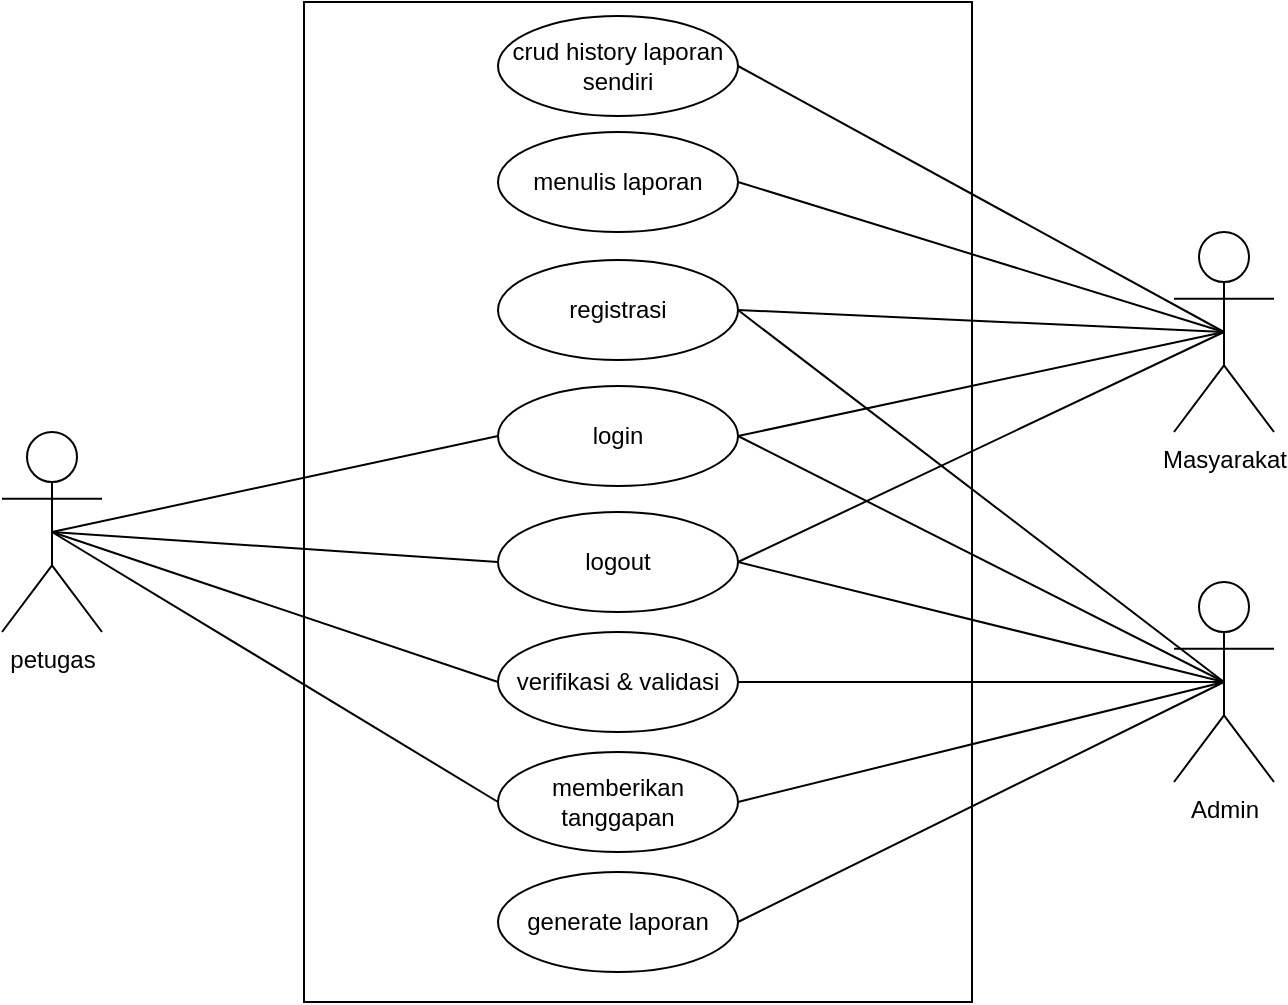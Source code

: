 <mxfile version="26.2.13">
  <diagram name="Page-1" id="GyjrU9ZlSgfI-yeVk8re">
    <mxGraphModel dx="886" dy="544" grid="0" gridSize="10" guides="1" tooltips="1" connect="1" arrows="1" fold="1" page="1" pageScale="1" pageWidth="3300" pageHeight="2339" math="0" shadow="0">
      <root>
        <mxCell id="0" />
        <mxCell id="1" parent="0" />
        <mxCell id="D88Sw9c7ocYwhjr1b84T-1" value="" style="rounded=0;whiteSpace=wrap;html=1;fillColor=none;" parent="1" vertex="1">
          <mxGeometry x="283" y="25" width="334" height="500" as="geometry" />
        </mxCell>
        <mxCell id="D88Sw9c7ocYwhjr1b84T-27" style="rounded=0;orthogonalLoop=1;jettySize=auto;html=1;exitX=0.5;exitY=0.5;exitDx=0;exitDy=0;exitPerimeter=0;entryX=1;entryY=0.5;entryDx=0;entryDy=0;endArrow=none;startFill=0;" parent="1" source="D88Sw9c7ocYwhjr1b84T-2" target="D88Sw9c7ocYwhjr1b84T-11" edge="1">
          <mxGeometry relative="1" as="geometry" />
        </mxCell>
        <mxCell id="D88Sw9c7ocYwhjr1b84T-28" style="rounded=0;orthogonalLoop=1;jettySize=auto;html=1;exitX=0.5;exitY=0.5;exitDx=0;exitDy=0;exitPerimeter=0;entryX=1;entryY=0.5;entryDx=0;entryDy=0;endArrow=none;startFill=0;" parent="1" source="D88Sw9c7ocYwhjr1b84T-2" target="D88Sw9c7ocYwhjr1b84T-10" edge="1">
          <mxGeometry relative="1" as="geometry" />
        </mxCell>
        <mxCell id="D88Sw9c7ocYwhjr1b84T-34" style="rounded=0;orthogonalLoop=1;jettySize=auto;html=1;exitX=0.5;exitY=0.5;exitDx=0;exitDy=0;exitPerimeter=0;entryX=1;entryY=0.5;entryDx=0;entryDy=0;endArrow=none;startFill=0;" parent="1" source="D88Sw9c7ocYwhjr1b84T-2" target="D88Sw9c7ocYwhjr1b84T-12" edge="1">
          <mxGeometry relative="1" as="geometry" />
        </mxCell>
        <mxCell id="D88Sw9c7ocYwhjr1b84T-35" style="rounded=0;orthogonalLoop=1;jettySize=auto;html=1;exitX=0.5;exitY=0.5;exitDx=0;exitDy=0;exitPerimeter=0;entryX=1;entryY=0.5;entryDx=0;entryDy=0;endArrow=none;startFill=0;" parent="1" source="D88Sw9c7ocYwhjr1b84T-2" target="D88Sw9c7ocYwhjr1b84T-14" edge="1">
          <mxGeometry relative="1" as="geometry" />
        </mxCell>
        <mxCell id="D88Sw9c7ocYwhjr1b84T-36" style="rounded=0;orthogonalLoop=1;jettySize=auto;html=1;exitX=0.5;exitY=0.5;exitDx=0;exitDy=0;exitPerimeter=0;entryX=1;entryY=0.5;entryDx=0;entryDy=0;endArrow=none;startFill=0;" parent="1" source="D88Sw9c7ocYwhjr1b84T-2" target="D88Sw9c7ocYwhjr1b84T-15" edge="1">
          <mxGeometry relative="1" as="geometry" />
        </mxCell>
        <mxCell id="UFgQwdJ-DHZkpt7VEaB5-1" style="rounded=0;orthogonalLoop=1;jettySize=auto;html=1;exitX=0.5;exitY=0.5;exitDx=0;exitDy=0;exitPerimeter=0;entryX=1;entryY=0.5;entryDx=0;entryDy=0;endArrow=none;startFill=0;" parent="1" source="D88Sw9c7ocYwhjr1b84T-2" target="D88Sw9c7ocYwhjr1b84T-8" edge="1">
          <mxGeometry relative="1" as="geometry" />
        </mxCell>
        <mxCell id="D88Sw9c7ocYwhjr1b84T-2" value="Admin" style="shape=umlActor;verticalLabelPosition=bottom;verticalAlign=top;html=1;outlineConnect=0;fillColor=none;" parent="1" vertex="1">
          <mxGeometry x="718" y="315" width="50" height="100" as="geometry" />
        </mxCell>
        <mxCell id="D88Sw9c7ocYwhjr1b84T-30" style="rounded=0;orthogonalLoop=1;jettySize=auto;html=1;exitX=0.5;exitY=0.5;exitDx=0;exitDy=0;exitPerimeter=0;entryX=0;entryY=0.5;entryDx=0;entryDy=0;endArrow=none;startFill=0;" parent="1" source="D88Sw9c7ocYwhjr1b84T-3" target="D88Sw9c7ocYwhjr1b84T-11" edge="1">
          <mxGeometry relative="1" as="geometry" />
        </mxCell>
        <mxCell id="D88Sw9c7ocYwhjr1b84T-31" style="rounded=0;orthogonalLoop=1;jettySize=auto;html=1;exitX=0.5;exitY=0.5;exitDx=0;exitDy=0;exitPerimeter=0;entryX=0;entryY=0.5;entryDx=0;entryDy=0;endArrow=none;startFill=0;" parent="1" source="D88Sw9c7ocYwhjr1b84T-3" target="D88Sw9c7ocYwhjr1b84T-10" edge="1">
          <mxGeometry relative="1" as="geometry" />
        </mxCell>
        <mxCell id="D88Sw9c7ocYwhjr1b84T-32" style="rounded=0;orthogonalLoop=1;jettySize=auto;html=1;exitX=0.5;exitY=0.5;exitDx=0;exitDy=0;exitPerimeter=0;entryX=0;entryY=0.5;entryDx=0;entryDy=0;endArrow=none;startFill=0;" parent="1" source="D88Sw9c7ocYwhjr1b84T-3" target="D88Sw9c7ocYwhjr1b84T-12" edge="1">
          <mxGeometry relative="1" as="geometry" />
        </mxCell>
        <mxCell id="D88Sw9c7ocYwhjr1b84T-33" style="rounded=0;orthogonalLoop=1;jettySize=auto;html=1;exitX=0.5;exitY=0.5;exitDx=0;exitDy=0;exitPerimeter=0;entryX=0;entryY=0.5;entryDx=0;entryDy=0;endArrow=none;startFill=0;" parent="1" source="D88Sw9c7ocYwhjr1b84T-3" target="D88Sw9c7ocYwhjr1b84T-14" edge="1">
          <mxGeometry relative="1" as="geometry" />
        </mxCell>
        <mxCell id="D88Sw9c7ocYwhjr1b84T-3" value="petugas" style="shape=umlActor;verticalLabelPosition=bottom;verticalAlign=top;html=1;outlineConnect=0;fillColor=none;" parent="1" vertex="1">
          <mxGeometry x="132" y="240" width="50" height="100" as="geometry" />
        </mxCell>
        <mxCell id="D88Sw9c7ocYwhjr1b84T-19" style="rounded=0;orthogonalLoop=1;jettySize=auto;html=1;exitX=0.5;exitY=0.5;exitDx=0;exitDy=0;exitPerimeter=0;entryX=1;entryY=0.5;entryDx=0;entryDy=0;endArrow=none;startFill=0;" parent="1" source="D88Sw9c7ocYwhjr1b84T-7" target="D88Sw9c7ocYwhjr1b84T-8" edge="1">
          <mxGeometry relative="1" as="geometry" />
        </mxCell>
        <mxCell id="D88Sw9c7ocYwhjr1b84T-20" style="rounded=0;orthogonalLoop=1;jettySize=auto;html=1;exitX=0.5;exitY=0.5;exitDx=0;exitDy=0;exitPerimeter=0;entryX=1;entryY=0.5;entryDx=0;entryDy=0;endArrow=none;startFill=0;" parent="1" source="D88Sw9c7ocYwhjr1b84T-7" target="D88Sw9c7ocYwhjr1b84T-11" edge="1">
          <mxGeometry relative="1" as="geometry" />
        </mxCell>
        <mxCell id="D88Sw9c7ocYwhjr1b84T-21" style="rounded=0;orthogonalLoop=1;jettySize=auto;html=1;exitX=0.5;exitY=0.5;exitDx=0;exitDy=0;exitPerimeter=0;entryX=1;entryY=0.5;entryDx=0;entryDy=0;endArrow=none;startFill=0;" parent="1" source="D88Sw9c7ocYwhjr1b84T-7" target="D88Sw9c7ocYwhjr1b84T-10" edge="1">
          <mxGeometry relative="1" as="geometry" />
        </mxCell>
        <mxCell id="D88Sw9c7ocYwhjr1b84T-22" style="rounded=0;orthogonalLoop=1;jettySize=auto;html=1;exitX=0.5;exitY=0.5;exitDx=0;exitDy=0;exitPerimeter=0;entryX=1;entryY=0.5;entryDx=0;entryDy=0;endArrow=none;startFill=0;" parent="1" source="D88Sw9c7ocYwhjr1b84T-7" target="D88Sw9c7ocYwhjr1b84T-13" edge="1">
          <mxGeometry relative="1" as="geometry" />
        </mxCell>
        <mxCell id="ny7yCuhmNwITFCXX_dQn-2" style="rounded=0;orthogonalLoop=1;jettySize=auto;html=1;exitX=0.5;exitY=0.5;exitDx=0;exitDy=0;exitPerimeter=0;entryX=1;entryY=0.5;entryDx=0;entryDy=0;endArrow=none;startFill=0;" parent="1" source="D88Sw9c7ocYwhjr1b84T-7" target="ny7yCuhmNwITFCXX_dQn-1" edge="1">
          <mxGeometry relative="1" as="geometry" />
        </mxCell>
        <mxCell id="D88Sw9c7ocYwhjr1b84T-7" value="Masyarakat" style="shape=umlActor;verticalLabelPosition=bottom;verticalAlign=top;html=1;outlineConnect=0;fillColor=none;" parent="1" vertex="1">
          <mxGeometry x="718" y="140" width="50" height="100" as="geometry" />
        </mxCell>
        <mxCell id="D88Sw9c7ocYwhjr1b84T-8" value="registrasi" style="ellipse;whiteSpace=wrap;html=1;fillColor=none;" parent="1" vertex="1">
          <mxGeometry x="380" y="154" width="120" height="50" as="geometry" />
        </mxCell>
        <mxCell id="D88Sw9c7ocYwhjr1b84T-10" value="logout" style="ellipse;whiteSpace=wrap;html=1;fillColor=none;" parent="1" vertex="1">
          <mxGeometry x="380" y="280" width="120" height="50" as="geometry" />
        </mxCell>
        <mxCell id="D88Sw9c7ocYwhjr1b84T-11" value="login" style="ellipse;whiteSpace=wrap;html=1;fillColor=none;" parent="1" vertex="1">
          <mxGeometry x="380" y="217" width="120" height="50" as="geometry" />
        </mxCell>
        <mxCell id="D88Sw9c7ocYwhjr1b84T-12" value="verifikasi &amp;amp; validasi" style="ellipse;whiteSpace=wrap;html=1;fillColor=none;" parent="1" vertex="1">
          <mxGeometry x="380" y="340" width="120" height="50" as="geometry" />
        </mxCell>
        <mxCell id="D88Sw9c7ocYwhjr1b84T-13" value="menulis laporan" style="ellipse;whiteSpace=wrap;html=1;fillColor=none;" parent="1" vertex="1">
          <mxGeometry x="380" y="90" width="120" height="50" as="geometry" />
        </mxCell>
        <mxCell id="D88Sw9c7ocYwhjr1b84T-14" value="memberikan tanggapan" style="ellipse;whiteSpace=wrap;html=1;fillColor=none;" parent="1" vertex="1">
          <mxGeometry x="380" y="400" width="120" height="50" as="geometry" />
        </mxCell>
        <mxCell id="D88Sw9c7ocYwhjr1b84T-15" value="generate laporan" style="ellipse;whiteSpace=wrap;html=1;fillColor=none;" parent="1" vertex="1">
          <mxGeometry x="380" y="460" width="120" height="50" as="geometry" />
        </mxCell>
        <mxCell id="ny7yCuhmNwITFCXX_dQn-1" value="crud history laporan sendiri" style="ellipse;whiteSpace=wrap;html=1;fillColor=none;" parent="1" vertex="1">
          <mxGeometry x="380" y="32" width="120" height="50" as="geometry" />
        </mxCell>
      </root>
    </mxGraphModel>
  </diagram>
</mxfile>
